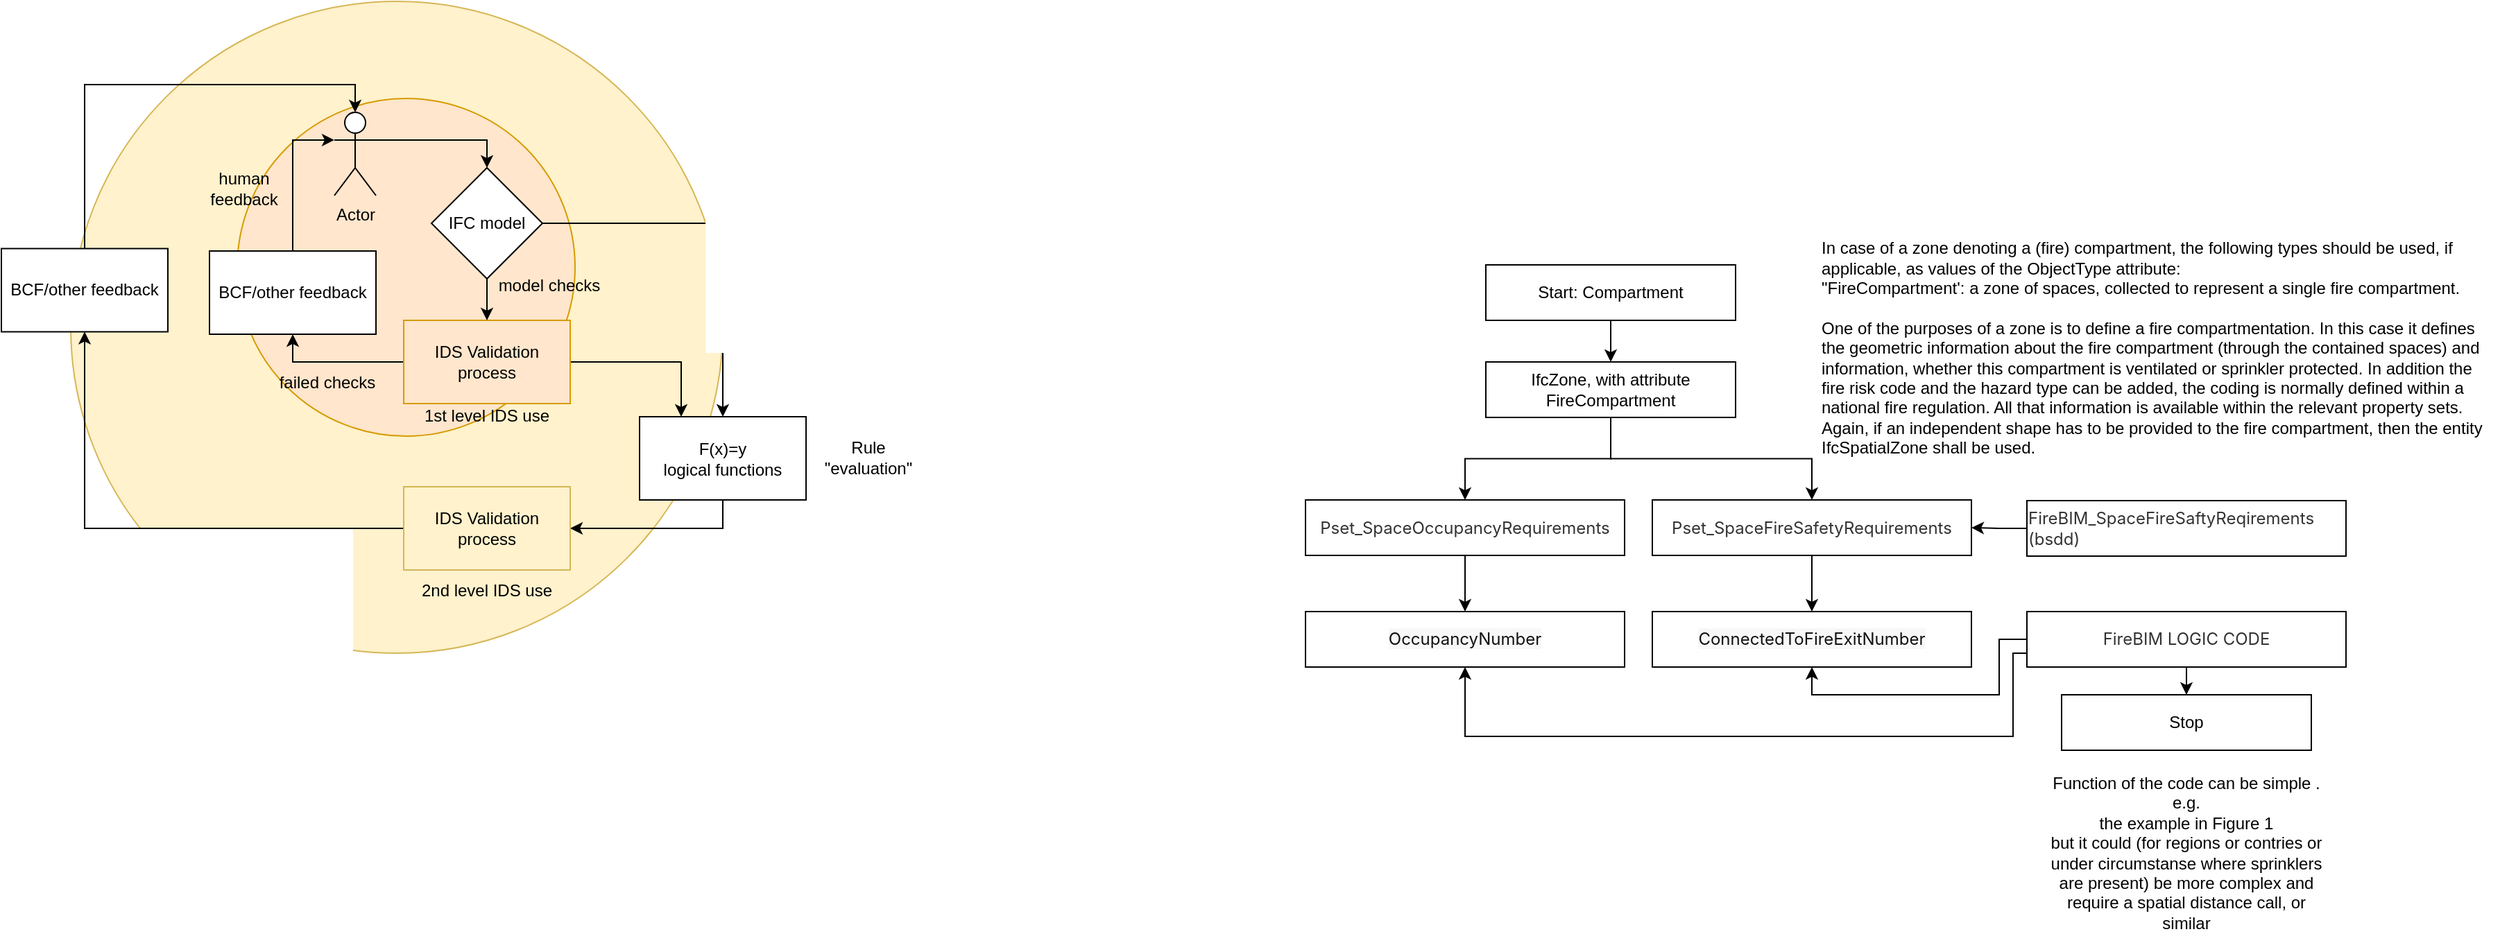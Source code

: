 <mxfile version="24.7.17">
  <diagram name="Page-1" id="luB2n4snwolbCdcfC4NB">
    <mxGraphModel dx="1050" dy="1769" grid="1" gridSize="10" guides="1" tooltips="1" connect="1" arrows="1" fold="1" page="1" pageScale="1" pageWidth="850" pageHeight="1100" math="0" shadow="0">
      <root>
        <mxCell id="0" />
        <mxCell id="1" parent="0" />
        <mxCell id="F_-EiX4ZoE0ep-XaQffV-65" value="" style="ellipse;whiteSpace=wrap;html=1;aspect=fixed;fillColor=#fff2cc;strokeColor=#d6b656;" vertex="1" parent="1">
          <mxGeometry x="110" y="-50" width="470" height="470" as="geometry" />
        </mxCell>
        <mxCell id="F_-EiX4ZoE0ep-XaQffV-53" value="" style="ellipse;whiteSpace=wrap;html=1;aspect=fixed;fillColor=#ffe6cc;strokeColor=#d79b00;" vertex="1" parent="1">
          <mxGeometry x="230" y="20" width="243.5" height="243.5" as="geometry" />
        </mxCell>
        <mxCell id="F_-EiX4ZoE0ep-XaQffV-7" style="edgeStyle=orthogonalEdgeStyle;rounded=0;orthogonalLoop=1;jettySize=auto;html=1;exitX=0.5;exitY=1;exitDx=0;exitDy=0;entryX=0.5;entryY=0;entryDx=0;entryDy=0;" edge="1" parent="1" source="F_-EiX4ZoE0ep-XaQffV-4" target="F_-EiX4ZoE0ep-XaQffV-5">
          <mxGeometry relative="1" as="geometry" />
        </mxCell>
        <mxCell id="F_-EiX4ZoE0ep-XaQffV-4" value="Start: Compartment" style="rounded=0;whiteSpace=wrap;html=1;" vertex="1" parent="1">
          <mxGeometry x="1130" y="140" width="180" height="40" as="geometry" />
        </mxCell>
        <mxCell id="F_-EiX4ZoE0ep-XaQffV-13" style="edgeStyle=orthogonalEdgeStyle;rounded=0;orthogonalLoop=1;jettySize=auto;html=1;exitX=0.5;exitY=1;exitDx=0;exitDy=0;entryX=0.5;entryY=0;entryDx=0;entryDy=0;" edge="1" parent="1" source="F_-EiX4ZoE0ep-XaQffV-5" target="F_-EiX4ZoE0ep-XaQffV-10">
          <mxGeometry relative="1" as="geometry" />
        </mxCell>
        <mxCell id="F_-EiX4ZoE0ep-XaQffV-17" style="edgeStyle=orthogonalEdgeStyle;rounded=0;orthogonalLoop=1;jettySize=auto;html=1;exitX=0.5;exitY=1;exitDx=0;exitDy=0;entryX=0.5;entryY=0;entryDx=0;entryDy=0;" edge="1" parent="1" source="F_-EiX4ZoE0ep-XaQffV-5" target="F_-EiX4ZoE0ep-XaQffV-14">
          <mxGeometry relative="1" as="geometry" />
        </mxCell>
        <mxCell id="F_-EiX4ZoE0ep-XaQffV-5" value="IfcZone, with attribute FireCompartment" style="rounded=0;whiteSpace=wrap;html=1;" vertex="1" parent="1">
          <mxGeometry x="1130" y="210" width="180" height="40" as="geometry" />
        </mxCell>
        <mxCell id="F_-EiX4ZoE0ep-XaQffV-6" value="&lt;div&gt;In case of a zone denoting a (fire) compartment, the following types should be used, if applicable, as values of the ObjectType attribute:&lt;/div&gt;&lt;div&gt;&lt;span style=&quot;background-color: initial;&quot;&gt;&quot;FireCompartment&#39;: a zone of spaces, collected to represent a single fire compartment.&lt;/span&gt;&lt;br&gt;&lt;/div&gt;&lt;div&gt;&lt;br&gt;&lt;/div&gt;&lt;div&gt;One of the purposes of a zone is to define a fire compartmentation. In this case it defines the geometric information about the fire compartment (through the contained spaces) and information, whether this compartment is ventilated or sprinkler protected. In addition the fire risk code and the hazard type can be added, the coding is normally defined within a national fire regulation. All that information is available within the relevant property sets. Again, if an independent shape has to be provided to the fire compartment, then the entity IfcSpatialZone shall be used.&lt;/div&gt;" style="text;html=1;align=left;verticalAlign=middle;whiteSpace=wrap;rounded=0;" vertex="1" parent="1">
          <mxGeometry x="1370" y="120" width="490" height="160" as="geometry" />
        </mxCell>
        <mxCell id="F_-EiX4ZoE0ep-XaQffV-16" style="edgeStyle=orthogonalEdgeStyle;rounded=0;orthogonalLoop=1;jettySize=auto;html=1;exitX=0.5;exitY=1;exitDx=0;exitDy=0;entryX=0.5;entryY=0;entryDx=0;entryDy=0;" edge="1" parent="1" source="F_-EiX4ZoE0ep-XaQffV-10" target="F_-EiX4ZoE0ep-XaQffV-15">
          <mxGeometry relative="1" as="geometry" />
        </mxCell>
        <mxCell id="F_-EiX4ZoE0ep-XaQffV-10" value="&lt;div style=&quot;text-align: start;&quot;&gt;&lt;font face=&quot;monospace&quot; color=&quot;#ba0000&quot;&gt;&lt;span style=&quot;font-size: 0px; text-wrap: nowrap;&quot;&gt;Pset_SpaceOccupancyRequirements&lt;/span&gt;&lt;/font&gt;&lt;span style=&quot;color: rgb(51, 51, 51); font-family: -apple-system, BlinkMacSystemFont, &amp;quot;Segoe UI&amp;quot;, Roboto, Ubuntu, &amp;quot;Helvetica Neue&amp;quot;, Helvetica, sans-serif; font-size: calc(1rem * var(--heading-ratio) * var(--heading-ratio) * var(--heading-ratio) * var(--heading-ratio));&quot;&gt;Pset_SpaceOccupancyRequirements&lt;/span&gt;&lt;/div&gt;" style="rounded=0;whiteSpace=wrap;html=1;" vertex="1" parent="1">
          <mxGeometry x="1000" y="309.5" width="230" height="40" as="geometry" />
        </mxCell>
        <mxCell id="F_-EiX4ZoE0ep-XaQffV-31" style="edgeStyle=orthogonalEdgeStyle;rounded=0;orthogonalLoop=1;jettySize=auto;html=1;exitX=0.5;exitY=1;exitDx=0;exitDy=0;entryX=0.5;entryY=0;entryDx=0;entryDy=0;" edge="1" parent="1" source="F_-EiX4ZoE0ep-XaQffV-14" target="F_-EiX4ZoE0ep-XaQffV-30">
          <mxGeometry relative="1" as="geometry" />
        </mxCell>
        <mxCell id="F_-EiX4ZoE0ep-XaQffV-14" value="&lt;div style=&quot;text-align: start;&quot;&gt;&lt;font face=&quot;monospace&quot; color=&quot;#ba0000&quot;&gt;&lt;span style=&quot;font-size: 0px; text-wrap: nowrap;&quot;&gt;Pset_SpaceFireSafetyRequirements&lt;/span&gt;&lt;/font&gt;&lt;span style=&quot;color: rgb(51, 51, 51); font-family: -apple-system, BlinkMacSystemFont, &amp;quot;Segoe UI&amp;quot;, Roboto, Ubuntu, &amp;quot;Helvetica Neue&amp;quot;, Helvetica, sans-serif; font-size: calc(1rem * var(--heading-ratio) * var(--heading-ratio) * var(--heading-ratio) * var(--heading-ratio));&quot;&gt;Pset_SpaceFireSafetyRequirements&lt;/span&gt;&lt;/div&gt;" style="rounded=0;whiteSpace=wrap;html=1;" vertex="1" parent="1">
          <mxGeometry x="1250" y="309.5" width="230" height="40" as="geometry" />
        </mxCell>
        <mxCell id="F_-EiX4ZoE0ep-XaQffV-15" value="&lt;div style=&quot;text-align: start;&quot;&gt;&lt;span style=&quot;color: rgb(17, 17, 17); font-family: -apple-system, BlinkMacSystemFont, &amp;quot;Segoe UI&amp;quot;, Roboto, Ubuntu, &amp;quot;Helvetica Neue&amp;quot;, Helvetica, sans-serif; background-color: rgb(248, 248, 248);&quot;&gt;&lt;font style=&quot;font-size: 12px;&quot;&gt;OccupancyNumber&lt;/font&gt;&lt;/span&gt;&lt;br&gt;&lt;/div&gt;" style="rounded=0;whiteSpace=wrap;html=1;" vertex="1" parent="1">
          <mxGeometry x="1000" y="390" width="230" height="40" as="geometry" />
        </mxCell>
        <mxCell id="F_-EiX4ZoE0ep-XaQffV-29" style="edgeStyle=orthogonalEdgeStyle;rounded=0;orthogonalLoop=1;jettySize=auto;html=1;entryX=1;entryY=0.5;entryDx=0;entryDy=0;" edge="1" parent="1" source="F_-EiX4ZoE0ep-XaQffV-28" target="F_-EiX4ZoE0ep-XaQffV-14">
          <mxGeometry relative="1" as="geometry" />
        </mxCell>
        <mxCell id="F_-EiX4ZoE0ep-XaQffV-28" value="&lt;div style=&quot;text-align: start;&quot;&gt;&lt;font color=&quot;#ba0000&quot; face=&quot;monospace&quot;&gt;&lt;span style=&quot;font-size: 0px; text-wrap: nowrap;&quot;&gt;Pset_SpaceFireSafetyRequirements&lt;/span&gt;&lt;/font&gt;&lt;span style=&quot;color: rgb(51, 51, 51); font-family: -apple-system, BlinkMacSystemFont, &amp;quot;Segoe UI&amp;quot;, Roboto, Ubuntu, &amp;quot;Helvetica Neue&amp;quot;, Helvetica, sans-serif; font-size: calc(1rem * var(--heading-ratio) * var(--heading-ratio) * var(--heading-ratio) * var(--heading-ratio));&quot;&gt;FireBIM_SpaceFireSaftyReqirements (bsdd)&lt;/span&gt;&lt;/div&gt;" style="rounded=0;whiteSpace=wrap;html=1;" vertex="1" parent="1">
          <mxGeometry x="1520" y="310" width="230" height="40" as="geometry" />
        </mxCell>
        <mxCell id="F_-EiX4ZoE0ep-XaQffV-30" value="&lt;div style=&quot;text-align: start;&quot;&gt;&lt;font face=&quot;-apple-system, BlinkMacSystemFont, Segoe UI, Roboto, Ubuntu, Helvetica Neue, Helvetica, sans-serif&quot; color=&quot;#111111&quot;&gt;&lt;span style=&quot;background-color: rgb(248, 248, 248);&quot;&gt;ConnectedToFireExitNumber&lt;/span&gt;&lt;/font&gt;&lt;/div&gt;" style="rounded=0;whiteSpace=wrap;html=1;" vertex="1" parent="1">
          <mxGeometry x="1250" y="390" width="230" height="40" as="geometry" />
        </mxCell>
        <mxCell id="F_-EiX4ZoE0ep-XaQffV-36" style="edgeStyle=orthogonalEdgeStyle;rounded=0;orthogonalLoop=1;jettySize=auto;html=1;exitX=0;exitY=0.75;exitDx=0;exitDy=0;entryX=0.5;entryY=1;entryDx=0;entryDy=0;" edge="1" parent="1" source="F_-EiX4ZoE0ep-XaQffV-33" target="F_-EiX4ZoE0ep-XaQffV-15">
          <mxGeometry relative="1" as="geometry">
            <Array as="points">
              <mxPoint x="1510" y="420" />
              <mxPoint x="1510" y="480" />
              <mxPoint x="1115" y="480" />
            </Array>
          </mxGeometry>
        </mxCell>
        <mxCell id="F_-EiX4ZoE0ep-XaQffV-37" style="edgeStyle=orthogonalEdgeStyle;rounded=0;orthogonalLoop=1;jettySize=auto;html=1;exitX=0;exitY=0.5;exitDx=0;exitDy=0;entryX=0.5;entryY=1;entryDx=0;entryDy=0;" edge="1" parent="1" source="F_-EiX4ZoE0ep-XaQffV-33" target="F_-EiX4ZoE0ep-XaQffV-30">
          <mxGeometry relative="1" as="geometry" />
        </mxCell>
        <mxCell id="F_-EiX4ZoE0ep-XaQffV-40" style="edgeStyle=orthogonalEdgeStyle;rounded=0;orthogonalLoop=1;jettySize=auto;html=1;exitX=0.5;exitY=1;exitDx=0;exitDy=0;" edge="1" parent="1" source="F_-EiX4ZoE0ep-XaQffV-33" target="F_-EiX4ZoE0ep-XaQffV-39">
          <mxGeometry relative="1" as="geometry" />
        </mxCell>
        <mxCell id="F_-EiX4ZoE0ep-XaQffV-33" value="&lt;div style=&quot;text-align: start;&quot;&gt;&lt;font color=&quot;#ba0000&quot; face=&quot;monospace&quot;&gt;&lt;span style=&quot;font-size: 0px; text-wrap: nowrap;&quot;&gt;Pset_SpaceFireSafetyRequirements&lt;/span&gt;&lt;/font&gt;&lt;span style=&quot;color: rgb(51, 51, 51); font-family: -apple-system, BlinkMacSystemFont, &amp;quot;Segoe UI&amp;quot;, Roboto, Ubuntu, &amp;quot;Helvetica Neue&amp;quot;, Helvetica, sans-serif; font-size: calc(1rem * var(--heading-ratio) * var(--heading-ratio) * var(--heading-ratio) * var(--heading-ratio));&quot;&gt;FireBIM LOGIC CODE&lt;/span&gt;&lt;/div&gt;" style="rounded=0;whiteSpace=wrap;html=1;" vertex="1" parent="1">
          <mxGeometry x="1520" y="390" width="230" height="40" as="geometry" />
        </mxCell>
        <mxCell id="F_-EiX4ZoE0ep-XaQffV-34" value="Function of the code can be simple . e.g.&lt;br&gt;the example in Figure 1&lt;br&gt;but it could (for regions or contries or under circumstanse where sprinklers are present) be more complex and require a spatial distance call, or similar" style="text;html=1;align=center;verticalAlign=middle;whiteSpace=wrap;rounded=0;" vertex="1" parent="1">
          <mxGeometry x="1530" y="549" width="210" height="30" as="geometry" />
        </mxCell>
        <mxCell id="F_-EiX4ZoE0ep-XaQffV-39" value="Stop" style="rounded=0;whiteSpace=wrap;html=1;" vertex="1" parent="1">
          <mxGeometry x="1545" y="450" width="180" height="40" as="geometry" />
        </mxCell>
        <mxCell id="F_-EiX4ZoE0ep-XaQffV-46" style="edgeStyle=orthogonalEdgeStyle;rounded=0;orthogonalLoop=1;jettySize=auto;html=1;exitX=0;exitY=0.5;exitDx=0;exitDy=0;entryX=0.5;entryY=1;entryDx=0;entryDy=0;" edge="1" parent="1" source="F_-EiX4ZoE0ep-XaQffV-41" target="F_-EiX4ZoE0ep-XaQffV-44">
          <mxGeometry relative="1" as="geometry" />
        </mxCell>
        <mxCell id="F_-EiX4ZoE0ep-XaQffV-64" style="edgeStyle=orthogonalEdgeStyle;rounded=0;orthogonalLoop=1;jettySize=auto;html=1;exitX=1;exitY=0.5;exitDx=0;exitDy=0;entryX=0.25;entryY=0;entryDx=0;entryDy=0;" edge="1" parent="1" source="F_-EiX4ZoE0ep-XaQffV-41" target="F_-EiX4ZoE0ep-XaQffV-48">
          <mxGeometry relative="1" as="geometry" />
        </mxCell>
        <mxCell id="F_-EiX4ZoE0ep-XaQffV-41" value="IDS Validation process" style="rounded=0;whiteSpace=wrap;html=1;fillColor=#ffe6cc;strokeColor=#d79b00;" vertex="1" parent="1">
          <mxGeometry x="350" y="180" width="120" height="60" as="geometry" />
        </mxCell>
        <mxCell id="F_-EiX4ZoE0ep-XaQffV-43" style="edgeStyle=orthogonalEdgeStyle;rounded=0;orthogonalLoop=1;jettySize=auto;html=1;exitX=0.5;exitY=1;exitDx=0;exitDy=0;entryX=0.5;entryY=0;entryDx=0;entryDy=0;" edge="1" parent="1" source="F_-EiX4ZoE0ep-XaQffV-42" target="F_-EiX4ZoE0ep-XaQffV-41">
          <mxGeometry relative="1" as="geometry" />
        </mxCell>
        <mxCell id="F_-EiX4ZoE0ep-XaQffV-63" style="edgeStyle=orthogonalEdgeStyle;rounded=0;orthogonalLoop=1;jettySize=auto;html=1;exitX=1;exitY=0.5;exitDx=0;exitDy=0;entryX=0.5;entryY=0;entryDx=0;entryDy=0;" edge="1" parent="1" source="F_-EiX4ZoE0ep-XaQffV-42" target="F_-EiX4ZoE0ep-XaQffV-48">
          <mxGeometry relative="1" as="geometry" />
        </mxCell>
        <mxCell id="F_-EiX4ZoE0ep-XaQffV-42" value="IFC model" style="rhombus;whiteSpace=wrap;html=1;" vertex="1" parent="1">
          <mxGeometry x="370" y="70" width="80" height="80" as="geometry" />
        </mxCell>
        <mxCell id="F_-EiX4ZoE0ep-XaQffV-44" value="BCF/other feedback" style="rounded=0;whiteSpace=wrap;html=1;" vertex="1" parent="1">
          <mxGeometry x="210" y="130" width="120" height="60" as="geometry" />
        </mxCell>
        <mxCell id="F_-EiX4ZoE0ep-XaQffV-47" value="model checks" style="text;html=1;align=center;verticalAlign=middle;whiteSpace=wrap;rounded=0;" vertex="1" parent="1">
          <mxGeometry x="410" y="140" width="90" height="30" as="geometry" />
        </mxCell>
        <mxCell id="F_-EiX4ZoE0ep-XaQffV-56" style="edgeStyle=orthogonalEdgeStyle;rounded=0;orthogonalLoop=1;jettySize=auto;html=1;exitX=0.5;exitY=1;exitDx=0;exitDy=0;entryX=1;entryY=0.5;entryDx=0;entryDy=0;" edge="1" parent="1" source="F_-EiX4ZoE0ep-XaQffV-48" target="F_-EiX4ZoE0ep-XaQffV-54">
          <mxGeometry relative="1" as="geometry" />
        </mxCell>
        <mxCell id="F_-EiX4ZoE0ep-XaQffV-48" value="&lt;div&gt;F(x)=y&lt;/div&gt;logical functions" style="rounded=0;whiteSpace=wrap;html=1;" vertex="1" parent="1">
          <mxGeometry x="520" y="249.5" width="120" height="60" as="geometry" />
        </mxCell>
        <mxCell id="F_-EiX4ZoE0ep-XaQffV-49" value="failed checks" style="text;html=1;align=center;verticalAlign=middle;whiteSpace=wrap;rounded=0;" vertex="1" parent="1">
          <mxGeometry x="250" y="210" width="90" height="30" as="geometry" />
        </mxCell>
        <mxCell id="F_-EiX4ZoE0ep-XaQffV-50" value="human feedback" style="text;html=1;align=center;verticalAlign=middle;whiteSpace=wrap;rounded=0;" vertex="1" parent="1">
          <mxGeometry x="200" y="70" width="70" height="30" as="geometry" />
        </mxCell>
        <mxCell id="F_-EiX4ZoE0ep-XaQffV-52" value="Rule &quot;evaluation&quot;" style="text;html=1;align=center;verticalAlign=middle;whiteSpace=wrap;rounded=0;" vertex="1" parent="1">
          <mxGeometry x="640" y="263.5" width="90" height="30" as="geometry" />
        </mxCell>
        <mxCell id="F_-EiX4ZoE0ep-XaQffV-62" style="edgeStyle=orthogonalEdgeStyle;rounded=0;orthogonalLoop=1;jettySize=auto;html=1;exitX=0;exitY=0.5;exitDx=0;exitDy=0;entryX=0.5;entryY=1;entryDx=0;entryDy=0;" edge="1" parent="1" source="F_-EiX4ZoE0ep-XaQffV-54" target="F_-EiX4ZoE0ep-XaQffV-57">
          <mxGeometry relative="1" as="geometry" />
        </mxCell>
        <mxCell id="F_-EiX4ZoE0ep-XaQffV-54" value="IDS Validation process" style="rounded=0;whiteSpace=wrap;html=1;fillColor=#fff2cc;strokeColor=#d6b656;" vertex="1" parent="1">
          <mxGeometry x="350" y="300" width="120" height="60" as="geometry" />
        </mxCell>
        <mxCell id="F_-EiX4ZoE0ep-XaQffV-57" value="BCF/other feedback" style="rounded=0;whiteSpace=wrap;html=1;" vertex="1" parent="1">
          <mxGeometry x="60" y="128.25" width="120" height="60" as="geometry" />
        </mxCell>
        <mxCell id="F_-EiX4ZoE0ep-XaQffV-60" style="edgeStyle=orthogonalEdgeStyle;rounded=0;orthogonalLoop=1;jettySize=auto;html=1;exitX=1;exitY=0.333;exitDx=0;exitDy=0;exitPerimeter=0;entryX=0.5;entryY=0;entryDx=0;entryDy=0;" edge="1" parent="1" source="F_-EiX4ZoE0ep-XaQffV-58" target="F_-EiX4ZoE0ep-XaQffV-42">
          <mxGeometry relative="1" as="geometry" />
        </mxCell>
        <mxCell id="F_-EiX4ZoE0ep-XaQffV-58" value="Actor" style="shape=umlActor;verticalLabelPosition=bottom;verticalAlign=top;html=1;outlineConnect=0;" vertex="1" parent="1">
          <mxGeometry x="300" y="30" width="30" height="60" as="geometry" />
        </mxCell>
        <mxCell id="F_-EiX4ZoE0ep-XaQffV-59" style="edgeStyle=orthogonalEdgeStyle;rounded=0;orthogonalLoop=1;jettySize=auto;html=1;exitX=0.5;exitY=0;exitDx=0;exitDy=0;entryX=0;entryY=0.333;entryDx=0;entryDy=0;entryPerimeter=0;" edge="1" parent="1" source="F_-EiX4ZoE0ep-XaQffV-44" target="F_-EiX4ZoE0ep-XaQffV-58">
          <mxGeometry relative="1" as="geometry" />
        </mxCell>
        <mxCell id="F_-EiX4ZoE0ep-XaQffV-61" style="edgeStyle=orthogonalEdgeStyle;rounded=0;orthogonalLoop=1;jettySize=auto;html=1;exitX=0.5;exitY=0;exitDx=0;exitDy=0;entryX=0.5;entryY=0;entryDx=0;entryDy=0;entryPerimeter=0;" edge="1" parent="1" source="F_-EiX4ZoE0ep-XaQffV-57" target="F_-EiX4ZoE0ep-XaQffV-58">
          <mxGeometry relative="1" as="geometry" />
        </mxCell>
        <mxCell id="F_-EiX4ZoE0ep-XaQffV-66" value="1st level IDS use" style="text;html=1;align=center;verticalAlign=middle;whiteSpace=wrap;rounded=0;" vertex="1" parent="1">
          <mxGeometry x="350" y="233.5" width="120" height="30" as="geometry" />
        </mxCell>
        <mxCell id="F_-EiX4ZoE0ep-XaQffV-67" value="2nd level IDS use" style="text;html=1;align=center;verticalAlign=middle;whiteSpace=wrap;rounded=0;" vertex="1" parent="1">
          <mxGeometry x="350" y="360" width="120" height="30" as="geometry" />
        </mxCell>
      </root>
    </mxGraphModel>
  </diagram>
</mxfile>
